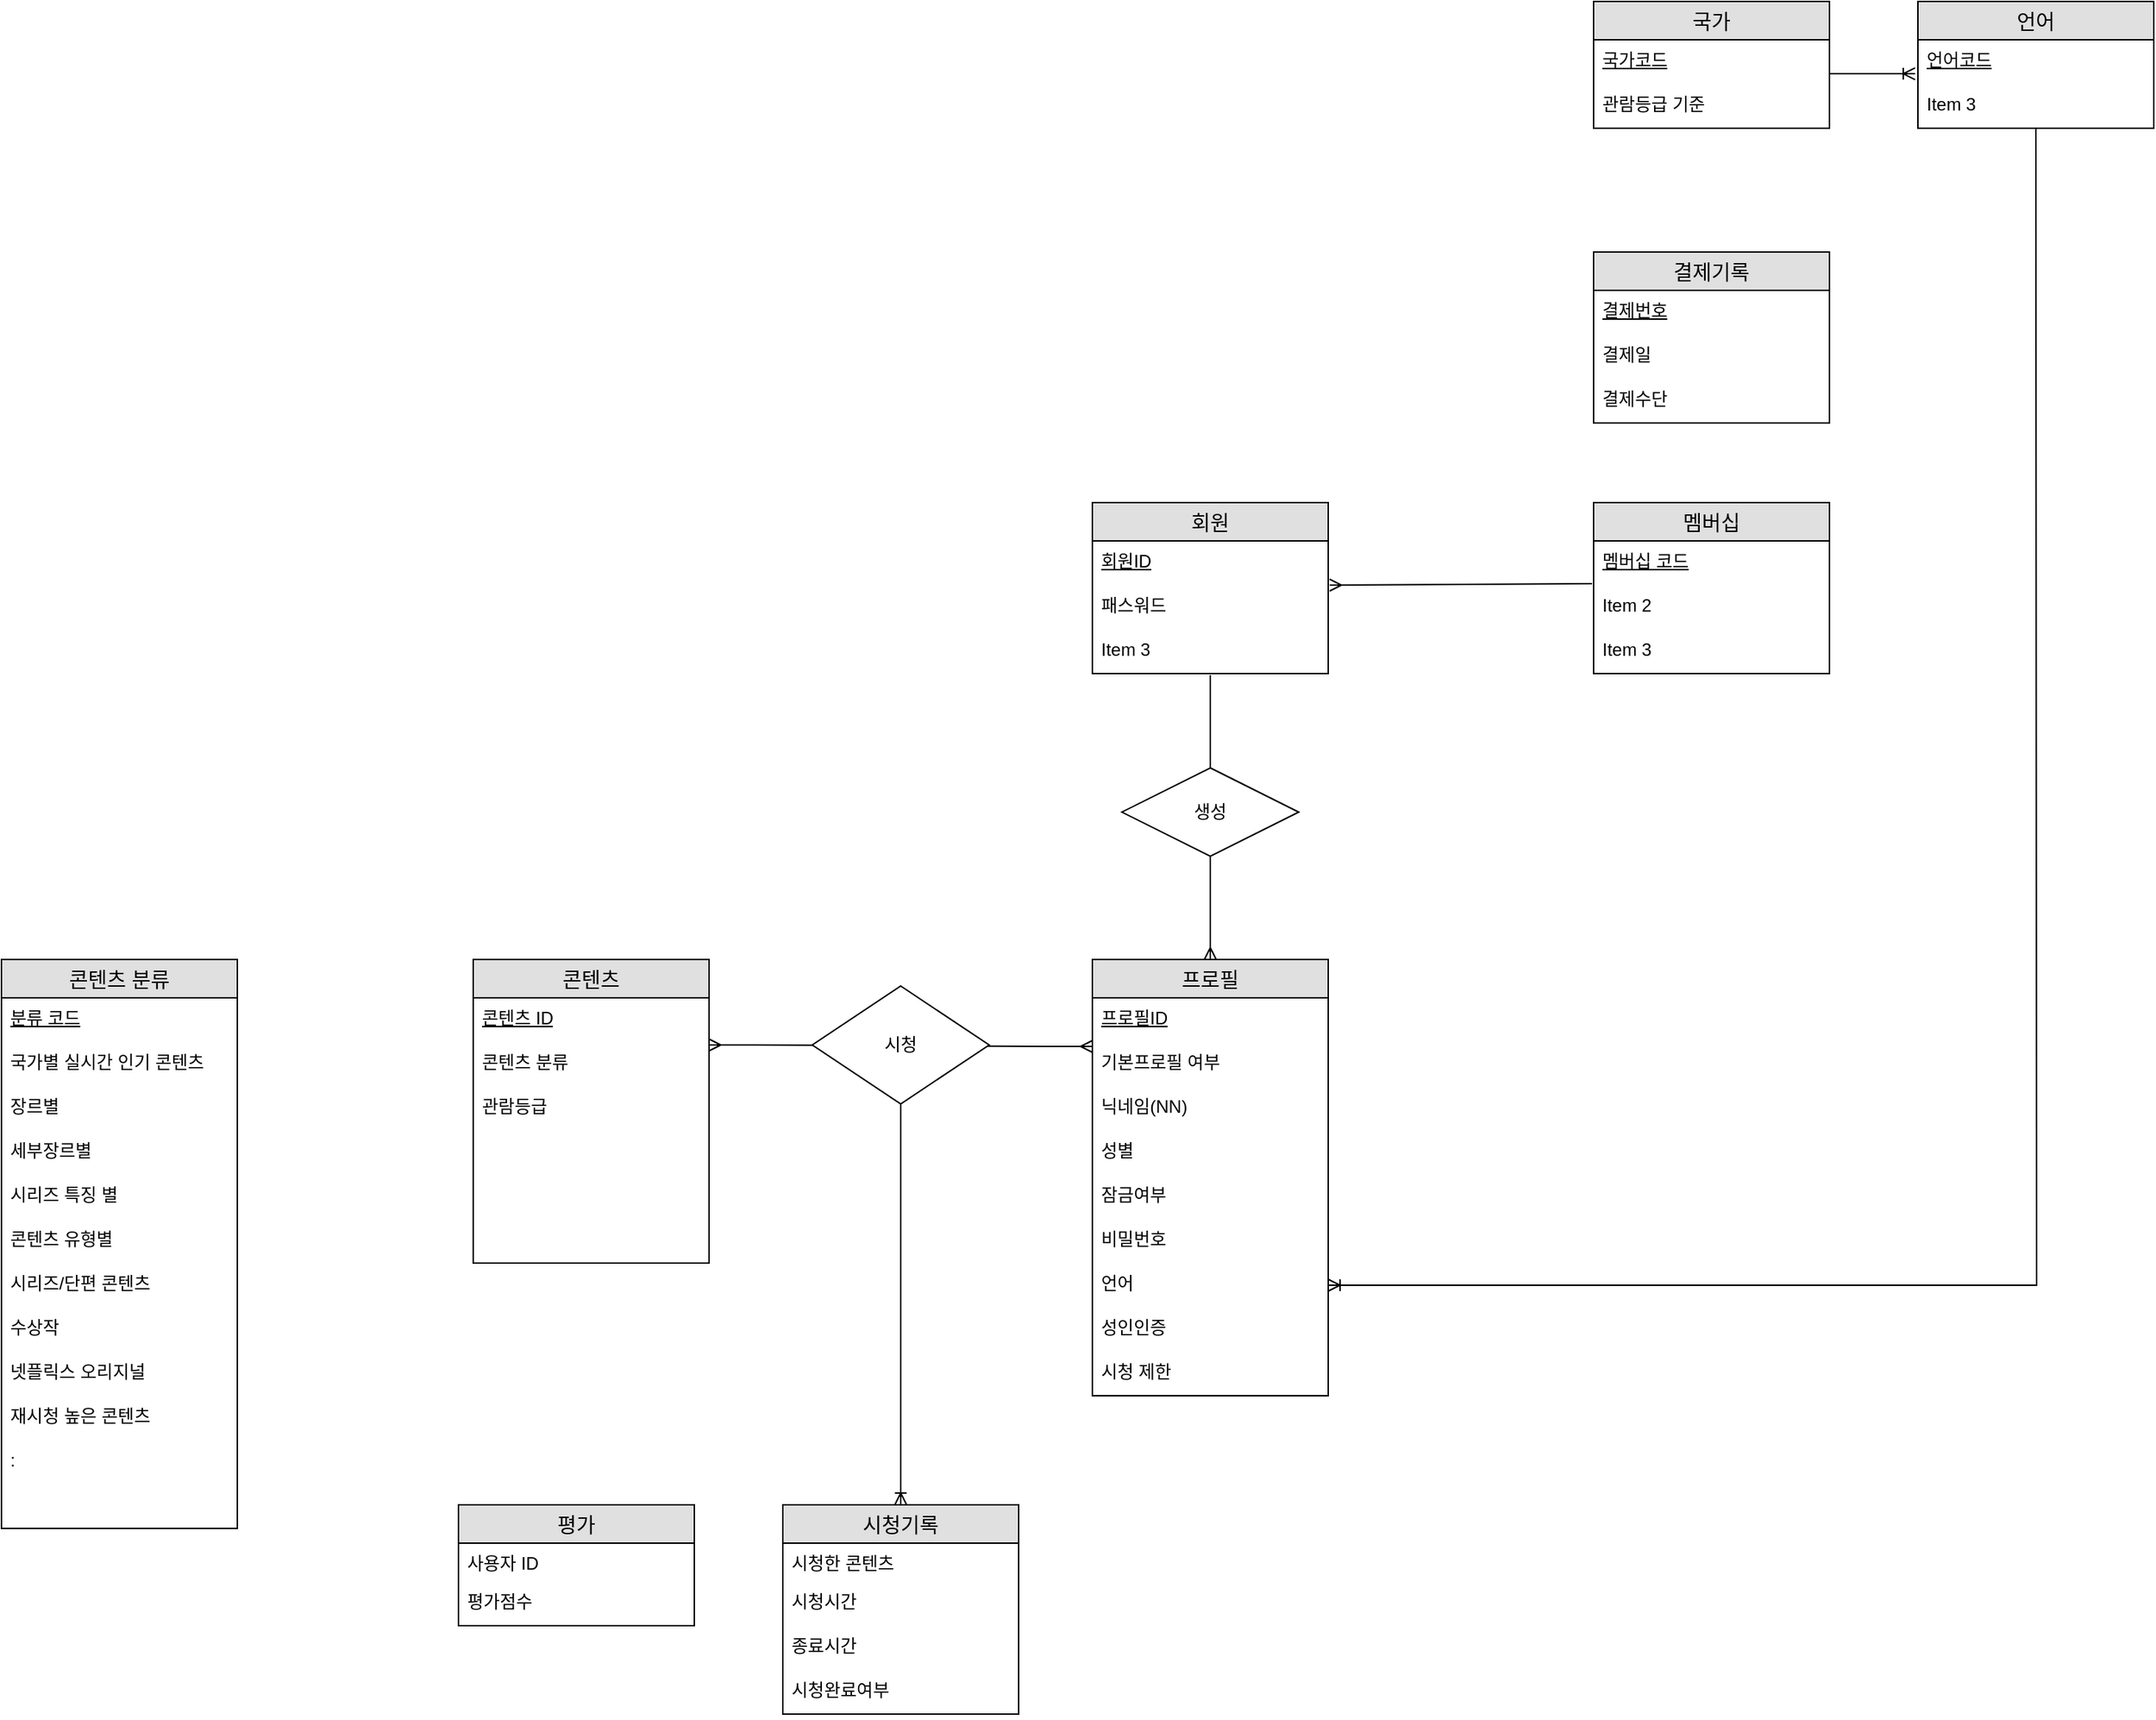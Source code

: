 <mxfile version="26.2.8">
  <diagram name="Page-1" id="e56a1550-8fbb-45ad-956c-1786394a9013">
    <mxGraphModel dx="2528" dy="1627" grid="1" gridSize="10" guides="1" tooltips="1" connect="1" arrows="1" fold="1" page="1" pageScale="1" pageWidth="1100" pageHeight="850" background="none" math="0" shadow="0">
      <root>
        <mxCell id="0" />
        <mxCell id="1" parent="0" />
        <mxCell id="8HzZDZchrNSxbu7KU6P0-3" value="회원" style="swimlane;fontStyle=0;childLayout=stackLayout;horizontal=1;startSize=26;horizontalStack=0;resizeParent=1;resizeParentMax=0;resizeLast=0;collapsible=1;marginBottom=0;align=center;fontSize=14;textShadow=0;fillColor=light-dark(#e0e0e0, #ededed);" vertex="1" parent="1">
          <mxGeometry x="700" y="70" width="160" height="116" as="geometry" />
        </mxCell>
        <mxCell id="8HzZDZchrNSxbu7KU6P0-4" value="&lt;u&gt;회원ID&lt;/u&gt;" style="text;strokeColor=none;fillColor=none;spacingLeft=4;spacingRight=4;overflow=hidden;rotatable=0;points=[[0,0.5],[1,0.5]];portConstraint=eastwest;fontSize=12;whiteSpace=wrap;html=1;" vertex="1" parent="8HzZDZchrNSxbu7KU6P0-3">
          <mxGeometry y="26" width="160" height="30" as="geometry" />
        </mxCell>
        <mxCell id="8HzZDZchrNSxbu7KU6P0-5" value="패스워드" style="text;strokeColor=none;fillColor=none;spacingLeft=4;spacingRight=4;overflow=hidden;rotatable=0;points=[[0,0.5],[1,0.5]];portConstraint=eastwest;fontSize=12;whiteSpace=wrap;html=1;" vertex="1" parent="8HzZDZchrNSxbu7KU6P0-3">
          <mxGeometry y="56" width="160" height="30" as="geometry" />
        </mxCell>
        <mxCell id="8HzZDZchrNSxbu7KU6P0-6" value="Item 3" style="text;strokeColor=none;fillColor=none;spacingLeft=4;spacingRight=4;overflow=hidden;rotatable=0;points=[[0,0.5],[1,0.5]];portConstraint=eastwest;fontSize=12;whiteSpace=wrap;html=1;" vertex="1" parent="8HzZDZchrNSxbu7KU6P0-3">
          <mxGeometry y="86" width="160" height="30" as="geometry" />
        </mxCell>
        <mxCell id="8HzZDZchrNSxbu7KU6P0-20" value="콘텐츠" style="swimlane;fontStyle=0;childLayout=stackLayout;horizontal=1;startSize=26;horizontalStack=0;resizeParent=1;resizeParentMax=0;resizeLast=0;collapsible=1;marginBottom=0;align=center;fontSize=14;textShadow=0;fillColor=light-dark(#e0e0e0, #ededed);" vertex="1" parent="1">
          <mxGeometry x="280" y="380" width="160" height="206" as="geometry" />
        </mxCell>
        <mxCell id="8HzZDZchrNSxbu7KU6P0-21" value="&lt;u&gt;콘텐츠 ID&lt;/u&gt;" style="text;strokeColor=none;fillColor=none;spacingLeft=4;spacingRight=4;overflow=hidden;rotatable=0;points=[[0,0.5],[1,0.5]];portConstraint=eastwest;fontSize=12;whiteSpace=wrap;html=1;" vertex="1" parent="8HzZDZchrNSxbu7KU6P0-20">
          <mxGeometry y="26" width="160" height="30" as="geometry" />
        </mxCell>
        <mxCell id="8HzZDZchrNSxbu7KU6P0-22" value="콘텐츠 분류" style="text;strokeColor=none;fillColor=none;spacingLeft=4;spacingRight=4;overflow=hidden;rotatable=0;points=[[0,0.5],[1,0.5]];portConstraint=eastwest;fontSize=12;whiteSpace=wrap;html=1;" vertex="1" parent="8HzZDZchrNSxbu7KU6P0-20">
          <mxGeometry y="56" width="160" height="30" as="geometry" />
        </mxCell>
        <mxCell id="8HzZDZchrNSxbu7KU6P0-23" value="관람등급" style="text;strokeColor=none;fillColor=none;spacingLeft=4;spacingRight=4;overflow=hidden;rotatable=0;points=[[0,0.5],[1,0.5]];portConstraint=eastwest;fontSize=12;whiteSpace=wrap;html=1;" vertex="1" parent="8HzZDZchrNSxbu7KU6P0-20">
          <mxGeometry y="86" width="160" height="30" as="geometry" />
        </mxCell>
        <mxCell id="8HzZDZchrNSxbu7KU6P0-100" style="text;strokeColor=none;fillColor=none;spacingLeft=4;spacingRight=4;overflow=hidden;rotatable=0;points=[[0,0.5],[1,0.5]];portConstraint=eastwest;fontSize=12;whiteSpace=wrap;html=1;" vertex="1" parent="8HzZDZchrNSxbu7KU6P0-20">
          <mxGeometry y="116" width="160" height="30" as="geometry" />
        </mxCell>
        <mxCell id="8HzZDZchrNSxbu7KU6P0-99" style="text;strokeColor=none;fillColor=none;spacingLeft=4;spacingRight=4;overflow=hidden;rotatable=0;points=[[0,0.5],[1,0.5]];portConstraint=eastwest;fontSize=12;whiteSpace=wrap;html=1;" vertex="1" parent="8HzZDZchrNSxbu7KU6P0-20">
          <mxGeometry y="146" width="160" height="30" as="geometry" />
        </mxCell>
        <mxCell id="8HzZDZchrNSxbu7KU6P0-98" style="text;strokeColor=none;fillColor=none;spacingLeft=4;spacingRight=4;overflow=hidden;rotatable=0;points=[[0,0.5],[1,0.5]];portConstraint=eastwest;fontSize=12;whiteSpace=wrap;html=1;" vertex="1" parent="8HzZDZchrNSxbu7KU6P0-20">
          <mxGeometry y="176" width="160" height="30" as="geometry" />
        </mxCell>
        <mxCell id="8HzZDZchrNSxbu7KU6P0-24" value="" style="edgeStyle=entityRelationEdgeStyle;fontSize=12;html=1;endArrow=ERmany;startArrow=ERmany;rounded=0;entryX=0;entryY=0.5;entryDx=0;entryDy=0;" edge="1" parent="1">
          <mxGeometry width="100" height="100" relative="1" as="geometry">
            <mxPoint x="440" y="438" as="sourcePoint" />
            <mxPoint x="700" y="439" as="targetPoint" />
          </mxGeometry>
        </mxCell>
        <mxCell id="8HzZDZchrNSxbu7KU6P0-25" value="시청" style="shape=rhombus;perimeter=rhombusPerimeter;whiteSpace=wrap;html=1;align=center;" vertex="1" parent="1">
          <mxGeometry x="510" y="398" width="120" height="80" as="geometry" />
        </mxCell>
        <mxCell id="8HzZDZchrNSxbu7KU6P0-27" value="프로필" style="swimlane;fontStyle=0;childLayout=stackLayout;horizontal=1;startSize=26;horizontalStack=0;resizeParent=1;resizeParentMax=0;resizeLast=0;collapsible=1;marginBottom=0;align=center;fontSize=14;textShadow=0;fillColor=light-dark(#e0e0e0, #ededed);" vertex="1" parent="1">
          <mxGeometry x="700" y="380" width="160" height="296" as="geometry" />
        </mxCell>
        <mxCell id="8HzZDZchrNSxbu7KU6P0-28" value="&lt;u&gt;프로필ID&lt;/u&gt;" style="text;strokeColor=none;fillColor=none;spacingLeft=4;spacingRight=4;overflow=hidden;rotatable=0;points=[[0,0.5],[1,0.5]];portConstraint=eastwest;fontSize=12;whiteSpace=wrap;html=1;" vertex="1" parent="8HzZDZchrNSxbu7KU6P0-27">
          <mxGeometry y="26" width="160" height="30" as="geometry" />
        </mxCell>
        <mxCell id="8HzZDZchrNSxbu7KU6P0-62" value="기본프로필 여부" style="text;strokeColor=none;fillColor=none;spacingLeft=4;spacingRight=4;overflow=hidden;rotatable=0;points=[[0,0.5],[1,0.5]];portConstraint=eastwest;fontSize=12;whiteSpace=wrap;html=1;" vertex="1" parent="8HzZDZchrNSxbu7KU6P0-27">
          <mxGeometry y="56" width="160" height="30" as="geometry" />
        </mxCell>
        <mxCell id="8HzZDZchrNSxbu7KU6P0-29" value="닉네임(NN)" style="text;strokeColor=none;fillColor=none;spacingLeft=4;spacingRight=4;overflow=hidden;rotatable=0;points=[[0,0.5],[1,0.5]];portConstraint=eastwest;fontSize=12;whiteSpace=wrap;html=1;" vertex="1" parent="8HzZDZchrNSxbu7KU6P0-27">
          <mxGeometry y="86" width="160" height="30" as="geometry" />
        </mxCell>
        <mxCell id="8HzZDZchrNSxbu7KU6P0-30" value="성별" style="text;strokeColor=none;fillColor=none;spacingLeft=4;spacingRight=4;overflow=hidden;rotatable=0;points=[[0,0.5],[1,0.5]];portConstraint=eastwest;fontSize=12;whiteSpace=wrap;html=1;" vertex="1" parent="8HzZDZchrNSxbu7KU6P0-27">
          <mxGeometry y="116" width="160" height="30" as="geometry" />
        </mxCell>
        <mxCell id="8HzZDZchrNSxbu7KU6P0-61" value="잠금여부" style="text;strokeColor=none;fillColor=none;spacingLeft=4;spacingRight=4;overflow=hidden;rotatable=0;points=[[0,0.5],[1,0.5]];portConstraint=eastwest;fontSize=12;whiteSpace=wrap;html=1;" vertex="1" parent="8HzZDZchrNSxbu7KU6P0-27">
          <mxGeometry y="146" width="160" height="30" as="geometry" />
        </mxCell>
        <mxCell id="8HzZDZchrNSxbu7KU6P0-63" value="비밀번호" style="text;strokeColor=none;fillColor=none;spacingLeft=4;spacingRight=4;overflow=hidden;rotatable=0;points=[[0,0.5],[1,0.5]];portConstraint=eastwest;fontSize=12;whiteSpace=wrap;html=1;" vertex="1" parent="8HzZDZchrNSxbu7KU6P0-27">
          <mxGeometry y="176" width="160" height="30" as="geometry" />
        </mxCell>
        <mxCell id="8HzZDZchrNSxbu7KU6P0-69" value="언어" style="text;strokeColor=none;fillColor=none;spacingLeft=4;spacingRight=4;overflow=hidden;rotatable=0;points=[[0,0.5],[1,0.5]];portConstraint=eastwest;fontSize=12;whiteSpace=wrap;html=1;" vertex="1" parent="8HzZDZchrNSxbu7KU6P0-27">
          <mxGeometry y="206" width="160" height="30" as="geometry" />
        </mxCell>
        <mxCell id="8HzZDZchrNSxbu7KU6P0-71" value="성인인증" style="text;strokeColor=none;fillColor=none;spacingLeft=4;spacingRight=4;overflow=hidden;rotatable=0;points=[[0,0.5],[1,0.5]];portConstraint=eastwest;fontSize=12;whiteSpace=wrap;html=1;" vertex="1" parent="8HzZDZchrNSxbu7KU6P0-27">
          <mxGeometry y="236" width="160" height="30" as="geometry" />
        </mxCell>
        <mxCell id="8HzZDZchrNSxbu7KU6P0-70" value="시청 제한&amp;nbsp;" style="text;strokeColor=none;fillColor=none;spacingLeft=4;spacingRight=4;overflow=hidden;rotatable=0;points=[[0,0.5],[1,0.5]];portConstraint=eastwest;fontSize=12;whiteSpace=wrap;html=1;" vertex="1" parent="8HzZDZchrNSxbu7KU6P0-27">
          <mxGeometry y="266" width="160" height="30" as="geometry" />
        </mxCell>
        <mxCell id="8HzZDZchrNSxbu7KU6P0-33" value="" style="fontSize=12;html=1;endArrow=ERmany;rounded=0;movable=1;resizable=1;rotatable=1;deletable=1;editable=1;locked=0;connectable=1;entryX=0.5;entryY=0;entryDx=0;entryDy=0;" edge="1" parent="1" target="8HzZDZchrNSxbu7KU6P0-27">
          <mxGeometry width="100" height="100" relative="1" as="geometry">
            <mxPoint x="780" y="187" as="sourcePoint" />
            <mxPoint x="780" y="360" as="targetPoint" />
          </mxGeometry>
        </mxCell>
        <mxCell id="8HzZDZchrNSxbu7KU6P0-34" value="생성" style="shape=rhombus;perimeter=rhombusPerimeter;whiteSpace=wrap;html=1;align=center;" vertex="1" parent="1">
          <mxGeometry x="720" y="250" width="120" height="60" as="geometry" />
        </mxCell>
        <mxCell id="8HzZDZchrNSxbu7KU6P0-35" value="멤버십" style="swimlane;fontStyle=0;childLayout=stackLayout;horizontal=1;startSize=26;horizontalStack=0;resizeParent=1;resizeParentMax=0;resizeLast=0;collapsible=1;marginBottom=0;align=center;fontSize=14;textShadow=0;fillColor=light-dark(#e0e0e0, #ededed);" vertex="1" parent="1">
          <mxGeometry x="1040" y="70" width="160" height="116" as="geometry" />
        </mxCell>
        <mxCell id="8HzZDZchrNSxbu7KU6P0-36" value="&lt;u&gt;멤버십 코드&lt;/u&gt;" style="text;strokeColor=none;fillColor=none;spacingLeft=4;spacingRight=4;overflow=hidden;rotatable=0;points=[[0,0.5],[1,0.5]];portConstraint=eastwest;fontSize=12;whiteSpace=wrap;html=1;" vertex="1" parent="8HzZDZchrNSxbu7KU6P0-35">
          <mxGeometry y="26" width="160" height="30" as="geometry" />
        </mxCell>
        <mxCell id="8HzZDZchrNSxbu7KU6P0-37" value="Item 2" style="text;strokeColor=none;fillColor=none;spacingLeft=4;spacingRight=4;overflow=hidden;rotatable=0;points=[[0,0.5],[1,0.5]];portConstraint=eastwest;fontSize=12;whiteSpace=wrap;html=1;" vertex="1" parent="8HzZDZchrNSxbu7KU6P0-35">
          <mxGeometry y="56" width="160" height="30" as="geometry" />
        </mxCell>
        <mxCell id="8HzZDZchrNSxbu7KU6P0-38" value="Item 3" style="text;strokeColor=none;fillColor=none;spacingLeft=4;spacingRight=4;overflow=hidden;rotatable=0;points=[[0,0.5],[1,0.5]];portConstraint=eastwest;fontSize=12;whiteSpace=wrap;html=1;" vertex="1" parent="8HzZDZchrNSxbu7KU6P0-35">
          <mxGeometry y="86" width="160" height="30" as="geometry" />
        </mxCell>
        <mxCell id="8HzZDZchrNSxbu7KU6P0-52" value="" style="fontSize=12;html=1;endArrow=ERmany;rounded=0;entryX=1.006;entryY=1;entryDx=0;entryDy=0;entryPerimeter=0;" edge="1" parent="1" target="8HzZDZchrNSxbu7KU6P0-4">
          <mxGeometry width="100" height="100" relative="1" as="geometry">
            <mxPoint x="1039" y="125" as="sourcePoint" />
            <mxPoint x="869" y="125" as="targetPoint" />
          </mxGeometry>
        </mxCell>
        <mxCell id="8HzZDZchrNSxbu7KU6P0-53" value="결제기록" style="swimlane;fontStyle=0;childLayout=stackLayout;horizontal=1;startSize=26;horizontalStack=0;resizeParent=1;resizeParentMax=0;resizeLast=0;collapsible=1;marginBottom=0;align=center;fontSize=14;textShadow=0;fillColor=light-dark(#e0e0e0, #ededed);" vertex="1" parent="1">
          <mxGeometry x="1040" y="-100" width="160" height="116" as="geometry" />
        </mxCell>
        <mxCell id="8HzZDZchrNSxbu7KU6P0-54" value="&lt;u&gt;결제번호&lt;/u&gt;" style="text;strokeColor=none;fillColor=none;spacingLeft=4;spacingRight=4;overflow=hidden;rotatable=0;points=[[0,0.5],[1,0.5]];portConstraint=eastwest;fontSize=12;whiteSpace=wrap;html=1;" vertex="1" parent="8HzZDZchrNSxbu7KU6P0-53">
          <mxGeometry y="26" width="160" height="30" as="geometry" />
        </mxCell>
        <mxCell id="8HzZDZchrNSxbu7KU6P0-55" value="결제일" style="text;strokeColor=none;fillColor=none;spacingLeft=4;spacingRight=4;overflow=hidden;rotatable=0;points=[[0,0.5],[1,0.5]];portConstraint=eastwest;fontSize=12;whiteSpace=wrap;html=1;" vertex="1" parent="8HzZDZchrNSxbu7KU6P0-53">
          <mxGeometry y="56" width="160" height="30" as="geometry" />
        </mxCell>
        <mxCell id="8HzZDZchrNSxbu7KU6P0-56" value="결제수단" style="text;strokeColor=none;fillColor=none;spacingLeft=4;spacingRight=4;overflow=hidden;rotatable=0;points=[[0,0.5],[1,0.5]];portConstraint=eastwest;fontSize=12;whiteSpace=wrap;html=1;" vertex="1" parent="8HzZDZchrNSxbu7KU6P0-53">
          <mxGeometry y="86" width="160" height="30" as="geometry" />
        </mxCell>
        <mxCell id="8HzZDZchrNSxbu7KU6P0-57" value="국가" style="swimlane;fontStyle=0;childLayout=stackLayout;horizontal=1;startSize=26;horizontalStack=0;resizeParent=1;resizeParentMax=0;resizeLast=0;collapsible=1;marginBottom=0;align=center;fontSize=14;textShadow=0;fillColor=light-dark(#e0e0e0, #ededed);" vertex="1" parent="1">
          <mxGeometry x="1040" y="-270" width="160" height="86" as="geometry" />
        </mxCell>
        <mxCell id="8HzZDZchrNSxbu7KU6P0-58" value="&lt;u&gt;국가코드&lt;/u&gt;" style="text;strokeColor=none;fillColor=none;spacingLeft=4;spacingRight=4;overflow=hidden;rotatable=0;points=[[0,0.5],[1,0.5]];portConstraint=eastwest;fontSize=12;whiteSpace=wrap;html=1;" vertex="1" parent="8HzZDZchrNSxbu7KU6P0-57">
          <mxGeometry y="26" width="160" height="30" as="geometry" />
        </mxCell>
        <mxCell id="8HzZDZchrNSxbu7KU6P0-60" value="관람등급 기준" style="text;strokeColor=none;fillColor=none;spacingLeft=4;spacingRight=4;overflow=hidden;rotatable=0;points=[[0,0.5],[1,0.5]];portConstraint=eastwest;fontSize=12;whiteSpace=wrap;html=1;" vertex="1" parent="8HzZDZchrNSxbu7KU6P0-57">
          <mxGeometry y="56" width="160" height="30" as="geometry" />
        </mxCell>
        <mxCell id="8HzZDZchrNSxbu7KU6P0-64" value="언어" style="swimlane;fontStyle=0;childLayout=stackLayout;horizontal=1;startSize=26;horizontalStack=0;resizeParent=1;resizeParentMax=0;resizeLast=0;collapsible=1;marginBottom=0;align=center;fontSize=14;textShadow=0;fillColor=light-dark(#e0e0e0, #ededed);" vertex="1" parent="1">
          <mxGeometry x="1260" y="-270" width="160" height="86" as="geometry" />
        </mxCell>
        <mxCell id="8HzZDZchrNSxbu7KU6P0-68" value="" style="edgeStyle=orthogonalEdgeStyle;fontSize=12;html=1;endArrow=ERoneToMany;rounded=0;entryX=1;entryY=0.5;entryDx=0;entryDy=0;" edge="1" parent="8HzZDZchrNSxbu7KU6P0-64" target="8HzZDZchrNSxbu7KU6P0-69">
          <mxGeometry width="100" height="100" relative="1" as="geometry">
            <mxPoint x="80" y="86" as="sourcePoint" />
            <mxPoint x="80" y="700" as="targetPoint" />
          </mxGeometry>
        </mxCell>
        <mxCell id="8HzZDZchrNSxbu7KU6P0-65" value="&lt;u&gt;언어코드&lt;/u&gt;" style="text;strokeColor=none;fillColor=none;spacingLeft=4;spacingRight=4;overflow=hidden;rotatable=0;points=[[0,0.5],[1,0.5]];portConstraint=eastwest;fontSize=12;whiteSpace=wrap;html=1;" vertex="1" parent="8HzZDZchrNSxbu7KU6P0-64">
          <mxGeometry y="26" width="160" height="30" as="geometry" />
        </mxCell>
        <mxCell id="8HzZDZchrNSxbu7KU6P0-66" value="Item 3" style="text;strokeColor=none;fillColor=none;spacingLeft=4;spacingRight=4;overflow=hidden;rotatable=0;points=[[0,0.5],[1,0.5]];portConstraint=eastwest;fontSize=12;whiteSpace=wrap;html=1;" vertex="1" parent="8HzZDZchrNSxbu7KU6P0-64">
          <mxGeometry y="56" width="160" height="30" as="geometry" />
        </mxCell>
        <mxCell id="8HzZDZchrNSxbu7KU6P0-67" value="" style="fontSize=12;html=1;endArrow=ERoneToMany;rounded=0;entryX=-0.012;entryY=0.767;entryDx=0;entryDy=0;entryPerimeter=0;" edge="1" parent="1" target="8HzZDZchrNSxbu7KU6P0-65">
          <mxGeometry width="100" height="100" relative="1" as="geometry">
            <mxPoint x="1200" y="-221" as="sourcePoint" />
            <mxPoint x="1290" y="-310" as="targetPoint" />
          </mxGeometry>
        </mxCell>
        <mxCell id="8HzZDZchrNSxbu7KU6P0-72" value="시청기록" style="swimlane;fontStyle=0;childLayout=stackLayout;horizontal=1;startSize=26;horizontalStack=0;resizeParent=1;resizeParentMax=0;resizeLast=0;collapsible=1;marginBottom=0;align=center;fontSize=14;textShadow=0;fillColor=light-dark(#e0e0e0, #ededed);" vertex="1" parent="1">
          <mxGeometry x="490" y="750" width="160" height="142" as="geometry" />
        </mxCell>
        <mxCell id="8HzZDZchrNSxbu7KU6P0-74" value="시청한 콘텐츠" style="text;strokeColor=none;fillColor=none;spacingLeft=4;spacingRight=4;overflow=hidden;rotatable=0;points=[[0,0.5],[1,0.5]];portConstraint=eastwest;fontSize=12;whiteSpace=wrap;html=1;" vertex="1" parent="8HzZDZchrNSxbu7KU6P0-72">
          <mxGeometry y="26" width="160" height="26" as="geometry" />
        </mxCell>
        <mxCell id="8HzZDZchrNSxbu7KU6P0-75" value="시청시간" style="text;strokeColor=none;fillColor=none;spacingLeft=4;spacingRight=4;overflow=hidden;rotatable=0;points=[[0,0.5],[1,0.5]];portConstraint=eastwest;fontSize=12;whiteSpace=wrap;html=1;" vertex="1" parent="8HzZDZchrNSxbu7KU6P0-72">
          <mxGeometry y="52" width="160" height="30" as="geometry" />
        </mxCell>
        <mxCell id="8HzZDZchrNSxbu7KU6P0-78" value="종료시간" style="text;strokeColor=none;fillColor=none;spacingLeft=4;spacingRight=4;overflow=hidden;rotatable=0;points=[[0,0.5],[1,0.5]];portConstraint=eastwest;fontSize=12;whiteSpace=wrap;html=1;" vertex="1" parent="8HzZDZchrNSxbu7KU6P0-72">
          <mxGeometry y="82" width="160" height="30" as="geometry" />
        </mxCell>
        <mxCell id="8HzZDZchrNSxbu7KU6P0-77" value="시청완료여부" style="text;strokeColor=none;fillColor=none;spacingLeft=4;spacingRight=4;overflow=hidden;rotatable=0;points=[[0,0.5],[1,0.5]];portConstraint=eastwest;fontSize=12;whiteSpace=wrap;html=1;" vertex="1" parent="8HzZDZchrNSxbu7KU6P0-72">
          <mxGeometry y="112" width="160" height="30" as="geometry" />
        </mxCell>
        <mxCell id="8HzZDZchrNSxbu7KU6P0-76" value="" style="fontSize=12;html=1;endArrow=ERoneToMany;rounded=0;exitX=0.5;exitY=1;exitDx=0;exitDy=0;" edge="1" parent="1" source="8HzZDZchrNSxbu7KU6P0-25" target="8HzZDZchrNSxbu7KU6P0-72">
          <mxGeometry width="100" height="100" relative="1" as="geometry">
            <mxPoint x="510" y="630" as="sourcePoint" />
            <mxPoint x="610" y="530" as="targetPoint" />
          </mxGeometry>
        </mxCell>
        <mxCell id="8HzZDZchrNSxbu7KU6P0-79" value="평가" style="swimlane;fontStyle=0;childLayout=stackLayout;horizontal=1;startSize=26;horizontalStack=0;resizeParent=1;resizeParentMax=0;resizeLast=0;collapsible=1;marginBottom=0;align=center;fontSize=14;textShadow=0;fillColor=light-dark(#e0e0e0, #ededed);" vertex="1" parent="1">
          <mxGeometry x="270" y="750" width="160" height="82" as="geometry" />
        </mxCell>
        <mxCell id="8HzZDZchrNSxbu7KU6P0-80" value="사용자 ID" style="text;strokeColor=none;fillColor=none;spacingLeft=4;spacingRight=4;overflow=hidden;rotatable=0;points=[[0,0.5],[1,0.5]];portConstraint=eastwest;fontSize=12;whiteSpace=wrap;html=1;" vertex="1" parent="8HzZDZchrNSxbu7KU6P0-79">
          <mxGeometry y="26" width="160" height="26" as="geometry" />
        </mxCell>
        <mxCell id="8HzZDZchrNSxbu7KU6P0-81" value="평가점수" style="text;strokeColor=none;fillColor=none;spacingLeft=4;spacingRight=4;overflow=hidden;rotatable=0;points=[[0,0.5],[1,0.5]];portConstraint=eastwest;fontSize=12;whiteSpace=wrap;html=1;" vertex="1" parent="8HzZDZchrNSxbu7KU6P0-79">
          <mxGeometry y="52" width="160" height="30" as="geometry" />
        </mxCell>
        <mxCell id="8HzZDZchrNSxbu7KU6P0-84" value="콘텐츠 분류" style="swimlane;fontStyle=0;childLayout=stackLayout;horizontal=1;startSize=26;horizontalStack=0;resizeParent=1;resizeParentMax=0;resizeLast=0;collapsible=1;marginBottom=0;align=center;fontSize=14;textShadow=0;fillColor=light-dark(#e0e0e0, #ededed);" vertex="1" parent="1">
          <mxGeometry x="-40" y="380" width="160" height="386" as="geometry" />
        </mxCell>
        <mxCell id="8HzZDZchrNSxbu7KU6P0-88" value="&lt;u&gt;분류 코드&lt;/u&gt;" style="text;strokeColor=none;fillColor=none;spacingLeft=4;spacingRight=4;overflow=hidden;rotatable=0;points=[[0,0.5],[1,0.5]];portConstraint=eastwest;fontSize=12;whiteSpace=wrap;html=1;" vertex="1" parent="8HzZDZchrNSxbu7KU6P0-84">
          <mxGeometry y="26" width="160" height="30" as="geometry" />
        </mxCell>
        <mxCell id="8HzZDZchrNSxbu7KU6P0-86" value="국가별 실시간 인기 콘텐츠" style="text;strokeColor=none;fillColor=none;spacingLeft=4;spacingRight=4;overflow=hidden;rotatable=0;points=[[0,0.5],[1,0.5]];portConstraint=eastwest;fontSize=12;whiteSpace=wrap;html=1;" vertex="1" parent="8HzZDZchrNSxbu7KU6P0-84">
          <mxGeometry y="56" width="160" height="30" as="geometry" />
        </mxCell>
        <mxCell id="8HzZDZchrNSxbu7KU6P0-87" value="장르별" style="text;strokeColor=none;fillColor=none;spacingLeft=4;spacingRight=4;overflow=hidden;rotatable=0;points=[[0,0.5],[1,0.5]];portConstraint=eastwest;fontSize=12;whiteSpace=wrap;html=1;" vertex="1" parent="8HzZDZchrNSxbu7KU6P0-84">
          <mxGeometry y="86" width="160" height="30" as="geometry" />
        </mxCell>
        <mxCell id="8HzZDZchrNSxbu7KU6P0-93" value="세부장르별" style="text;strokeColor=none;fillColor=none;spacingLeft=4;spacingRight=4;overflow=hidden;rotatable=0;points=[[0,0.5],[1,0.5]];portConstraint=eastwest;fontSize=12;whiteSpace=wrap;html=1;" vertex="1" parent="8HzZDZchrNSxbu7KU6P0-84">
          <mxGeometry y="116" width="160" height="30" as="geometry" />
        </mxCell>
        <mxCell id="8HzZDZchrNSxbu7KU6P0-92" value="시리즈 특징 별&lt;span style=&quot;white-space: pre;&quot;&gt;&#x9;&lt;/span&gt;&lt;span style=&quot;white-space: pre;&quot;&gt;&#x9;&lt;/span&gt;" style="text;strokeColor=none;fillColor=none;spacingLeft=4;spacingRight=4;overflow=hidden;rotatable=0;points=[[0,0.5],[1,0.5]];portConstraint=eastwest;fontSize=12;whiteSpace=wrap;html=1;" vertex="1" parent="8HzZDZchrNSxbu7KU6P0-84">
          <mxGeometry y="146" width="160" height="30" as="geometry" />
        </mxCell>
        <mxCell id="8HzZDZchrNSxbu7KU6P0-91" value="콘텐츠 유형별" style="text;strokeColor=none;fillColor=none;spacingLeft=4;spacingRight=4;overflow=hidden;rotatable=0;points=[[0,0.5],[1,0.5]];portConstraint=eastwest;fontSize=12;whiteSpace=wrap;html=1;" vertex="1" parent="8HzZDZchrNSxbu7KU6P0-84">
          <mxGeometry y="176" width="160" height="30" as="geometry" />
        </mxCell>
        <mxCell id="8HzZDZchrNSxbu7KU6P0-90" value="시리즈/단편 콘텐츠" style="text;strokeColor=none;fillColor=none;spacingLeft=4;spacingRight=4;overflow=hidden;rotatable=0;points=[[0,0.5],[1,0.5]];portConstraint=eastwest;fontSize=12;whiteSpace=wrap;html=1;" vertex="1" parent="8HzZDZchrNSxbu7KU6P0-84">
          <mxGeometry y="206" width="160" height="30" as="geometry" />
        </mxCell>
        <mxCell id="8HzZDZchrNSxbu7KU6P0-89" value="수상작" style="text;strokeColor=none;fillColor=none;spacingLeft=4;spacingRight=4;overflow=hidden;rotatable=0;points=[[0,0.5],[1,0.5]];portConstraint=eastwest;fontSize=12;whiteSpace=wrap;html=1;" vertex="1" parent="8HzZDZchrNSxbu7KU6P0-84">
          <mxGeometry y="236" width="160" height="30" as="geometry" />
        </mxCell>
        <mxCell id="8HzZDZchrNSxbu7KU6P0-97" value="넷플릭스 오리지널" style="text;strokeColor=none;fillColor=none;spacingLeft=4;spacingRight=4;overflow=hidden;rotatable=0;points=[[0,0.5],[1,0.5]];portConstraint=eastwest;fontSize=12;whiteSpace=wrap;html=1;" vertex="1" parent="8HzZDZchrNSxbu7KU6P0-84">
          <mxGeometry y="266" width="160" height="30" as="geometry" />
        </mxCell>
        <mxCell id="8HzZDZchrNSxbu7KU6P0-96" value="재시청 높은 콘텐츠" style="text;strokeColor=none;fillColor=none;spacingLeft=4;spacingRight=4;overflow=hidden;rotatable=0;points=[[0,0.5],[1,0.5]];portConstraint=eastwest;fontSize=12;whiteSpace=wrap;html=1;" vertex="1" parent="8HzZDZchrNSxbu7KU6P0-84">
          <mxGeometry y="296" width="160" height="30" as="geometry" />
        </mxCell>
        <mxCell id="8HzZDZchrNSxbu7KU6P0-95" value=":" style="text;strokeColor=none;fillColor=none;spacingLeft=4;spacingRight=4;overflow=hidden;rotatable=0;points=[[0,0.5],[1,0.5]];portConstraint=eastwest;fontSize=12;whiteSpace=wrap;html=1;" vertex="1" parent="8HzZDZchrNSxbu7KU6P0-84">
          <mxGeometry y="326" width="160" height="30" as="geometry" />
        </mxCell>
        <mxCell id="8HzZDZchrNSxbu7KU6P0-94" style="text;strokeColor=none;fillColor=none;spacingLeft=4;spacingRight=4;overflow=hidden;rotatable=0;points=[[0,0.5],[1,0.5]];portConstraint=eastwest;fontSize=12;whiteSpace=wrap;html=1;" vertex="1" parent="8HzZDZchrNSxbu7KU6P0-84">
          <mxGeometry y="356" width="160" height="30" as="geometry" />
        </mxCell>
      </root>
    </mxGraphModel>
  </diagram>
</mxfile>
